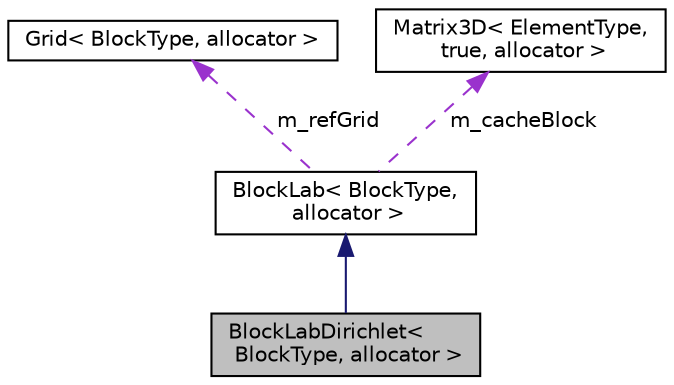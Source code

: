 digraph "BlockLabDirichlet&lt; BlockType, allocator &gt;"
{
  edge [fontname="Helvetica",fontsize="10",labelfontname="Helvetica",labelfontsize="10"];
  node [fontname="Helvetica",fontsize="10",shape=record];
  Node1 [label="BlockLabDirichlet\<\l BlockType, allocator \>",height=0.2,width=0.4,color="black", fillcolor="grey75", style="filled", fontcolor="black"];
  Node2 -> Node1 [dir="back",color="midnightblue",fontsize="10",style="solid",fontname="Helvetica"];
  Node2 [label="BlockLab\< BlockType,\l allocator \>",height=0.2,width=0.4,color="black", fillcolor="white", style="filled",URL="$class_block_lab.html"];
  Node3 -> Node2 [dir="back",color="darkorchid3",fontsize="10",style="dashed",label=" m_refGrid" ,fontname="Helvetica"];
  Node3 [label="Grid\< BlockType, allocator \>",height=0.2,width=0.4,color="black", fillcolor="white", style="filled",URL="$class_grid.html"];
  Node4 -> Node2 [dir="back",color="darkorchid3",fontsize="10",style="dashed",label=" m_cacheBlock" ,fontname="Helvetica"];
  Node4 [label="Matrix3D\< ElementType,\l true, allocator \>",height=0.2,width=0.4,color="black", fillcolor="white", style="filled",URL="$class_matrix3_d.html"];
}
